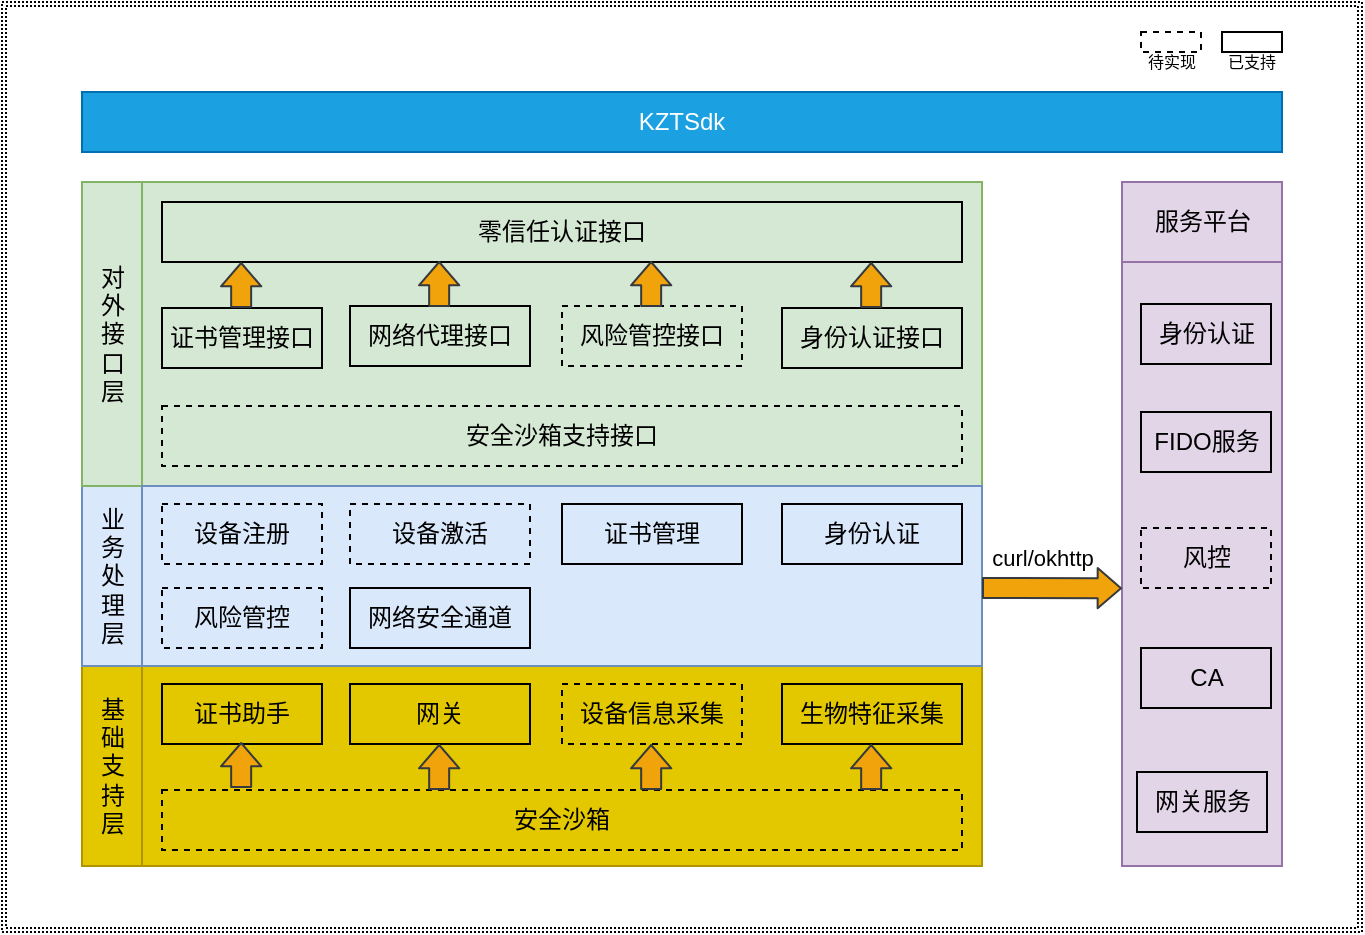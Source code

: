 <mxfile version="14.7.0" type="github">
  <diagram id="H-RSd8f288CAhiU_BR6b" name="Page-1">
    <mxGraphModel dx="946" dy="541" grid="1" gridSize="10" guides="1" tooltips="1" connect="1" arrows="1" fold="1" page="1" pageScale="1" pageWidth="827" pageHeight="1169" math="0" shadow="0">
      <root>
        <mxCell id="0" />
        <mxCell id="1" parent="0" />
        <mxCell id="Avs22j3JAgdC96NcqLQB-67" value="" style="shape=ext;double=1;rounded=0;whiteSpace=wrap;html=1;dashed=1;dashPattern=1 1;fontSize=12;strokeColor=#000000;fillColor=none;" parent="1" vertex="1">
          <mxGeometry x="80" y="105" width="680" height="465" as="geometry" />
        </mxCell>
        <mxCell id="Avs22j3JAgdC96NcqLQB-12" value="基&lt;br&gt;础&lt;br&gt;支&lt;br&gt;持&lt;br&gt;层" style="verticalLabelPosition=middle;verticalAlign=middle;html=1;shape=mxgraph.basic.rect;fillColor2=none;strokeWidth=1;size=20;indent=5;labelPosition=center;align=center;horizontal=1;fontSize=12;fillColor=#e3c800;strokeColor=#B09500;fontColor=#000000;" parent="1" vertex="1">
          <mxGeometry x="120" y="437" width="30" height="100" as="geometry" />
        </mxCell>
        <mxCell id="Avs22j3JAgdC96NcqLQB-14" value="业&lt;br&gt;务&lt;br&gt;处&lt;br&gt;理&lt;br&gt;层" style="verticalLabelPosition=middle;verticalAlign=middle;html=1;shape=mxgraph.basic.rect;fillColor2=none;strokeWidth=1;size=20;indent=5;labelPosition=center;align=center;horizontal=1;fontSize=12;fillColor=#dae8fc;strokeColor=#6c8ebf;" parent="1" vertex="1">
          <mxGeometry x="120" y="347" width="30" height="90" as="geometry" />
        </mxCell>
        <mxCell id="Avs22j3JAgdC96NcqLQB-15" value="对&lt;br&gt;外&lt;br&gt;接&lt;br&gt;口&lt;br&gt;层" style="verticalLabelPosition=middle;verticalAlign=middle;html=1;shape=mxgraph.basic.rect;fillColor2=none;strokeWidth=1;size=20;indent=5;labelPosition=center;align=center;horizontal=1;fontSize=12;fillColor=#d5e8d4;strokeColor=#82b366;" parent="1" vertex="1">
          <mxGeometry x="120" y="195" width="30" height="152" as="geometry" />
        </mxCell>
        <mxCell id="Avs22j3JAgdC96NcqLQB-16" value="" style="rounded=0;whiteSpace=wrap;html=1;fontSize=12;fillColor=#e3c800;strokeColor=#B09500;fontColor=#000000;" parent="1" vertex="1">
          <mxGeometry x="150" y="437" width="420" height="100" as="geometry" />
        </mxCell>
        <mxCell id="Avs22j3JAgdC96NcqLQB-21" value="服务平台" style="verticalLabelPosition=middle;verticalAlign=middle;html=1;shape=mxgraph.basic.rect;fillColor2=none;strokeWidth=1;size=20;indent=5;labelPosition=center;align=center;horizontal=1;fontSize=12;fillColor=#e1d5e7;strokeColor=#9673a6;" parent="1" vertex="1">
          <mxGeometry x="640" y="195" width="80" height="40" as="geometry" />
        </mxCell>
        <mxCell id="Avs22j3JAgdC96NcqLQB-22" value="" style="rounded=0;whiteSpace=wrap;html=1;fontSize=12;fillColor=#e1d5e7;strokeColor=#9673a6;" parent="1" vertex="1">
          <mxGeometry x="640" y="235" width="80" height="302" as="geometry" />
        </mxCell>
        <mxCell id="Avs22j3JAgdC96NcqLQB-23" value="CA" style="rounded=0;whiteSpace=wrap;html=1;fontSize=12;fillColor=none;" parent="1" vertex="1">
          <mxGeometry x="649.5" y="428" width="65" height="30" as="geometry" />
        </mxCell>
        <mxCell id="Avs22j3JAgdC96NcqLQB-25" value="风控" style="rounded=0;whiteSpace=wrap;html=1;fontSize=12;fillColor=none;dashed=1;" parent="1" vertex="1">
          <mxGeometry x="649.5" y="368" width="65" height="30" as="geometry" />
        </mxCell>
        <mxCell id="Avs22j3JAgdC96NcqLQB-26" value="" style="rounded=0;whiteSpace=wrap;html=1;fontSize=12;fillColor=#d5e8d4;strokeColor=#82b366;" parent="1" vertex="1">
          <mxGeometry x="150" y="195" width="420" height="152" as="geometry" />
        </mxCell>
        <mxCell id="Avs22j3JAgdC96NcqLQB-27" value="" style="rounded=0;whiteSpace=wrap;html=1;fontSize=12;fillColor=#dae8fc;strokeColor=#6c8ebf;" parent="1" vertex="1">
          <mxGeometry x="150" y="347" width="420" height="90" as="geometry" />
        </mxCell>
        <mxCell id="Avs22j3JAgdC96NcqLQB-28" value="零信任认证接口" style="rounded=0;whiteSpace=wrap;html=1;fontSize=12;fillColor=none;" parent="1" vertex="1">
          <mxGeometry x="160" y="205" width="400" height="30" as="geometry" />
        </mxCell>
        <mxCell id="Avs22j3JAgdC96NcqLQB-29" value="证书管理接口" style="rounded=0;whiteSpace=wrap;html=1;fontSize=12;fillColor=none;" parent="1" vertex="1">
          <mxGeometry x="160" y="258" width="80" height="30" as="geometry" />
        </mxCell>
        <mxCell id="Avs22j3JAgdC96NcqLQB-30" value="网络代理接口" style="rounded=0;whiteSpace=wrap;html=1;fontSize=12;fillColor=none;" parent="1" vertex="1">
          <mxGeometry x="254" y="257" width="90" height="30" as="geometry" />
        </mxCell>
        <mxCell id="Avs22j3JAgdC96NcqLQB-31" value="风险管控接口" style="rounded=0;whiteSpace=wrap;html=1;fontSize=12;fillColor=none;dashed=1;" parent="1" vertex="1">
          <mxGeometry x="360" y="257" width="90" height="30" as="geometry" />
        </mxCell>
        <mxCell id="Avs22j3JAgdC96NcqLQB-36" value="FIDO服务" style="rounded=0;whiteSpace=wrap;html=1;fontSize=12;fillColor=none;" parent="1" vertex="1">
          <mxGeometry x="649.5" y="310" width="65" height="30" as="geometry" />
        </mxCell>
        <mxCell id="Avs22j3JAgdC96NcqLQB-38" value="设备信息采集" style="rounded=0;whiteSpace=wrap;html=1;fontSize=12;fillColor=none;dashed=1;" parent="1" vertex="1">
          <mxGeometry x="360" y="446" width="90" height="30" as="geometry" />
        </mxCell>
        <mxCell id="Avs22j3JAgdC96NcqLQB-39" value="KZTSdk" style="rounded=0;whiteSpace=wrap;html=1;fontSize=12;fillColor=#1ba1e2;strokeColor=#006EAF;fontColor=#ffffff;" parent="1" vertex="1">
          <mxGeometry x="120" y="150" width="600" height="30" as="geometry" />
        </mxCell>
        <mxCell id="Avs22j3JAgdC96NcqLQB-40" value="身份认证" style="rounded=0;whiteSpace=wrap;html=1;fontSize=12;fillColor=none;" parent="1" vertex="1">
          <mxGeometry x="649.5" y="256" width="65" height="30" as="geometry" />
        </mxCell>
        <mxCell id="Avs22j3JAgdC96NcqLQB-45" value="设备注册" style="rounded=0;whiteSpace=wrap;html=1;fontSize=12;fillColor=none;dashed=1;" parent="1" vertex="1">
          <mxGeometry x="160" y="356" width="80" height="30" as="geometry" />
        </mxCell>
        <mxCell id="Avs22j3JAgdC96NcqLQB-46" value="设备激活" style="rounded=0;whiteSpace=wrap;html=1;fontSize=12;fillColor=none;dashed=1;" parent="1" vertex="1">
          <mxGeometry x="254" y="356" width="90" height="30" as="geometry" />
        </mxCell>
        <mxCell id="Avs22j3JAgdC96NcqLQB-47" value="风险管控" style="rounded=0;whiteSpace=wrap;html=1;fontSize=12;fillColor=none;dashed=1;" parent="1" vertex="1">
          <mxGeometry x="160" y="398" width="80" height="30" as="geometry" />
        </mxCell>
        <mxCell id="Avs22j3JAgdC96NcqLQB-48" value="网络安全通道" style="rounded=0;whiteSpace=wrap;html=1;fontSize=12;fillColor=none;" parent="1" vertex="1">
          <mxGeometry x="254" y="398" width="90" height="30" as="geometry" />
        </mxCell>
        <mxCell id="Avs22j3JAgdC96NcqLQB-49" value="网关服务" style="rounded=0;whiteSpace=wrap;html=1;fontSize=12;fillColor=none;" parent="1" vertex="1">
          <mxGeometry x="647.5" y="490" width="65" height="30" as="geometry" />
        </mxCell>
        <mxCell id="Avs22j3JAgdC96NcqLQB-51" value="网关" style="rounded=0;whiteSpace=wrap;html=1;fontSize=12;fillColor=none;" parent="1" vertex="1">
          <mxGeometry x="254" y="446" width="90" height="30" as="geometry" />
        </mxCell>
        <mxCell id="Avs22j3JAgdC96NcqLQB-52" value="身份认证接口" style="rounded=0;whiteSpace=wrap;html=1;fontSize=12;fillColor=none;" parent="1" vertex="1">
          <mxGeometry x="470" y="258" width="90" height="30" as="geometry" />
        </mxCell>
        <mxCell id="Avs22j3JAgdC96NcqLQB-55" value="证书管理" style="rounded=0;whiteSpace=wrap;html=1;fontSize=12;fillColor=none;" parent="1" vertex="1">
          <mxGeometry x="360" y="356" width="90" height="30" as="geometry" />
        </mxCell>
        <mxCell id="Avs22j3JAgdC96NcqLQB-56" value="身份认证" style="rounded=0;whiteSpace=wrap;html=1;fontSize=12;fillColor=none;" parent="1" vertex="1">
          <mxGeometry x="470" y="356" width="90" height="30" as="geometry" />
        </mxCell>
        <mxCell id="Avs22j3JAgdC96NcqLQB-65" value="证书助手" style="rounded=0;whiteSpace=wrap;html=1;fontSize=12;fillColor=none;" parent="1" vertex="1">
          <mxGeometry x="160" y="446" width="80" height="30" as="geometry" />
        </mxCell>
        <mxCell id="Avs22j3JAgdC96NcqLQB-66" value="生物特征采集" style="rounded=0;whiteSpace=wrap;html=1;fontSize=12;fillColor=none;" parent="1" vertex="1">
          <mxGeometry x="470" y="446" width="90" height="30" as="geometry" />
        </mxCell>
        <mxCell id="60-1fBd3vkblGUr2ZLTd-1" value="安全沙箱" style="rounded=0;whiteSpace=wrap;html=1;fontSize=12;fillColor=none;dashed=1;" parent="1" vertex="1">
          <mxGeometry x="160" y="499" width="400" height="30" as="geometry" />
        </mxCell>
        <mxCell id="60-1fBd3vkblGUr2ZLTd-2" value="" style="shape=flexArrow;endArrow=classic;html=1;endWidth=9.167;endSize=3.558;strokeColor=#36393d;fillColor=#F0A30A;" parent="1" edge="1">
          <mxGeometry width="50" height="50" relative="1" as="geometry">
            <mxPoint x="199.58" y="498" as="sourcePoint" />
            <mxPoint x="199.58" y="475" as="targetPoint" />
          </mxGeometry>
        </mxCell>
        <mxCell id="60-1fBd3vkblGUr2ZLTd-3" value="" style="shape=flexArrow;endArrow=classic;html=1;endWidth=9.167;endSize=3.558;strokeColor=#36393d;fillColor=#F0A30A;" parent="1" edge="1">
          <mxGeometry width="50" height="50" relative="1" as="geometry">
            <mxPoint x="298.58" y="499" as="sourcePoint" />
            <mxPoint x="298.58" y="476.0" as="targetPoint" />
          </mxGeometry>
        </mxCell>
        <mxCell id="60-1fBd3vkblGUr2ZLTd-4" value="" style="shape=flexArrow;endArrow=classic;html=1;endWidth=9.167;endSize=3.558;strokeColor=#36393d;fillColor=#F0A30A;" parent="1" edge="1">
          <mxGeometry width="50" height="50" relative="1" as="geometry">
            <mxPoint x="404.58" y="499" as="sourcePoint" />
            <mxPoint x="404.58" y="476.0" as="targetPoint" />
          </mxGeometry>
        </mxCell>
        <mxCell id="60-1fBd3vkblGUr2ZLTd-5" value="" style="shape=flexArrow;endArrow=classic;html=1;endWidth=9.167;endSize=3.558;strokeColor=#36393d;fillColor=#F0A30A;" parent="1" edge="1">
          <mxGeometry width="50" height="50" relative="1" as="geometry">
            <mxPoint x="514.58" y="499" as="sourcePoint" />
            <mxPoint x="514.58" y="476.0" as="targetPoint" />
          </mxGeometry>
        </mxCell>
        <mxCell id="60-1fBd3vkblGUr2ZLTd-6" value="" style="shape=flexArrow;endArrow=classic;html=1;endWidth=9.167;endSize=3.558;strokeColor=#36393d;fillColor=#F0A30A;entryX=0;entryY=0.54;entryDx=0;entryDy=0;entryPerimeter=0;" parent="1" target="Avs22j3JAgdC96NcqLQB-22" edge="1">
          <mxGeometry width="50" height="50" relative="1" as="geometry">
            <mxPoint x="570" y="398" as="sourcePoint" />
            <mxPoint x="640" y="380" as="targetPoint" />
          </mxGeometry>
        </mxCell>
        <mxCell id="60-1fBd3vkblGUr2ZLTd-7" value="curl/okhttp" style="edgeLabel;html=1;align=center;verticalAlign=middle;resizable=0;points=[];" parent="60-1fBd3vkblGUr2ZLTd-6" vertex="1" connectable="0">
          <mxGeometry x="-0.151" relative="1" as="geometry">
            <mxPoint y="-15" as="offset" />
          </mxGeometry>
        </mxCell>
        <mxCell id="60-1fBd3vkblGUr2ZLTd-8" value="" style="shape=flexArrow;endArrow=classic;html=1;endWidth=9.167;endSize=3.558;strokeColor=#36393d;fillColor=#F0A30A;" parent="1" edge="1">
          <mxGeometry width="50" height="50" relative="1" as="geometry">
            <mxPoint x="514.58" y="258.0" as="sourcePoint" />
            <mxPoint x="514.58" y="235" as="targetPoint" />
          </mxGeometry>
        </mxCell>
        <mxCell id="60-1fBd3vkblGUr2ZLTd-9" value="" style="shape=flexArrow;endArrow=classic;html=1;endWidth=9.167;endSize=3.558;strokeColor=#36393d;fillColor=#F0A30A;" parent="1" edge="1">
          <mxGeometry width="50" height="50" relative="1" as="geometry">
            <mxPoint x="404.58" y="257.5" as="sourcePoint" />
            <mxPoint x="404.58" y="234.5" as="targetPoint" />
          </mxGeometry>
        </mxCell>
        <mxCell id="60-1fBd3vkblGUr2ZLTd-10" value="" style="shape=flexArrow;endArrow=classic;html=1;endWidth=9.167;endSize=3.558;strokeColor=#36393d;fillColor=#F0A30A;" parent="1" edge="1">
          <mxGeometry width="50" height="50" relative="1" as="geometry">
            <mxPoint x="298.58" y="257.5" as="sourcePoint" />
            <mxPoint x="298.58" y="234.5" as="targetPoint" />
          </mxGeometry>
        </mxCell>
        <mxCell id="60-1fBd3vkblGUr2ZLTd-11" value="" style="shape=flexArrow;endArrow=classic;html=1;endWidth=9.167;endSize=3.558;strokeColor=#36393d;fillColor=#F0A30A;" parent="1" edge="1">
          <mxGeometry width="50" height="50" relative="1" as="geometry">
            <mxPoint x="199.58" y="258.0" as="sourcePoint" />
            <mxPoint x="199.58" y="235" as="targetPoint" />
          </mxGeometry>
        </mxCell>
        <mxCell id="60-1fBd3vkblGUr2ZLTd-12" value="&lt;font style=&quot;font-size: 8px&quot;&gt;待实现&lt;/font&gt;" style="rounded=0;whiteSpace=wrap;html=1;fontSize=12;fillColor=none;dashed=1;verticalAlign=top;" parent="1" vertex="1">
          <mxGeometry x="649.5" y="120" width="30" height="10" as="geometry" />
        </mxCell>
        <mxCell id="60-1fBd3vkblGUr2ZLTd-17" value="&lt;span style=&quot;font-size: 8px&quot;&gt;已支持&lt;/span&gt;" style="rounded=0;whiteSpace=wrap;html=1;fontSize=12;fillColor=none;verticalAlign=top;" parent="1" vertex="1">
          <mxGeometry x="690" y="120" width="30" height="10" as="geometry" />
        </mxCell>
        <mxCell id="8N8Q8gfl_hCGMdMh2F3X-1" value="安全沙箱支持接口" style="rounded=0;whiteSpace=wrap;html=1;fontSize=12;fillColor=none;dashed=1;" vertex="1" parent="1">
          <mxGeometry x="160" y="307" width="400" height="30" as="geometry" />
        </mxCell>
      </root>
    </mxGraphModel>
  </diagram>
</mxfile>

